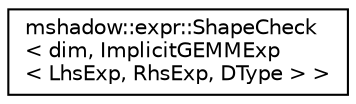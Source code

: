 digraph "Graphical Class Hierarchy"
{
 // LATEX_PDF_SIZE
  edge [fontname="Helvetica",fontsize="10",labelfontname="Helvetica",labelfontsize="10"];
  node [fontname="Helvetica",fontsize="10",shape=record];
  rankdir="LR";
  Node0 [label="mshadow::expr::ShapeCheck\l\< dim, ImplicitGEMMExp\l\< LhsExp, RhsExp, DType \> \>",height=0.2,width=0.4,color="black", fillcolor="white", style="filled",URL="$structmshadow_1_1expr_1_1ShapeCheck_3_01dim_00_01ImplicitGEMMExp_3_01LhsExp_00_01RhsExp_00_01DType_01_4_01_4.html",tooltip=" "];
}

